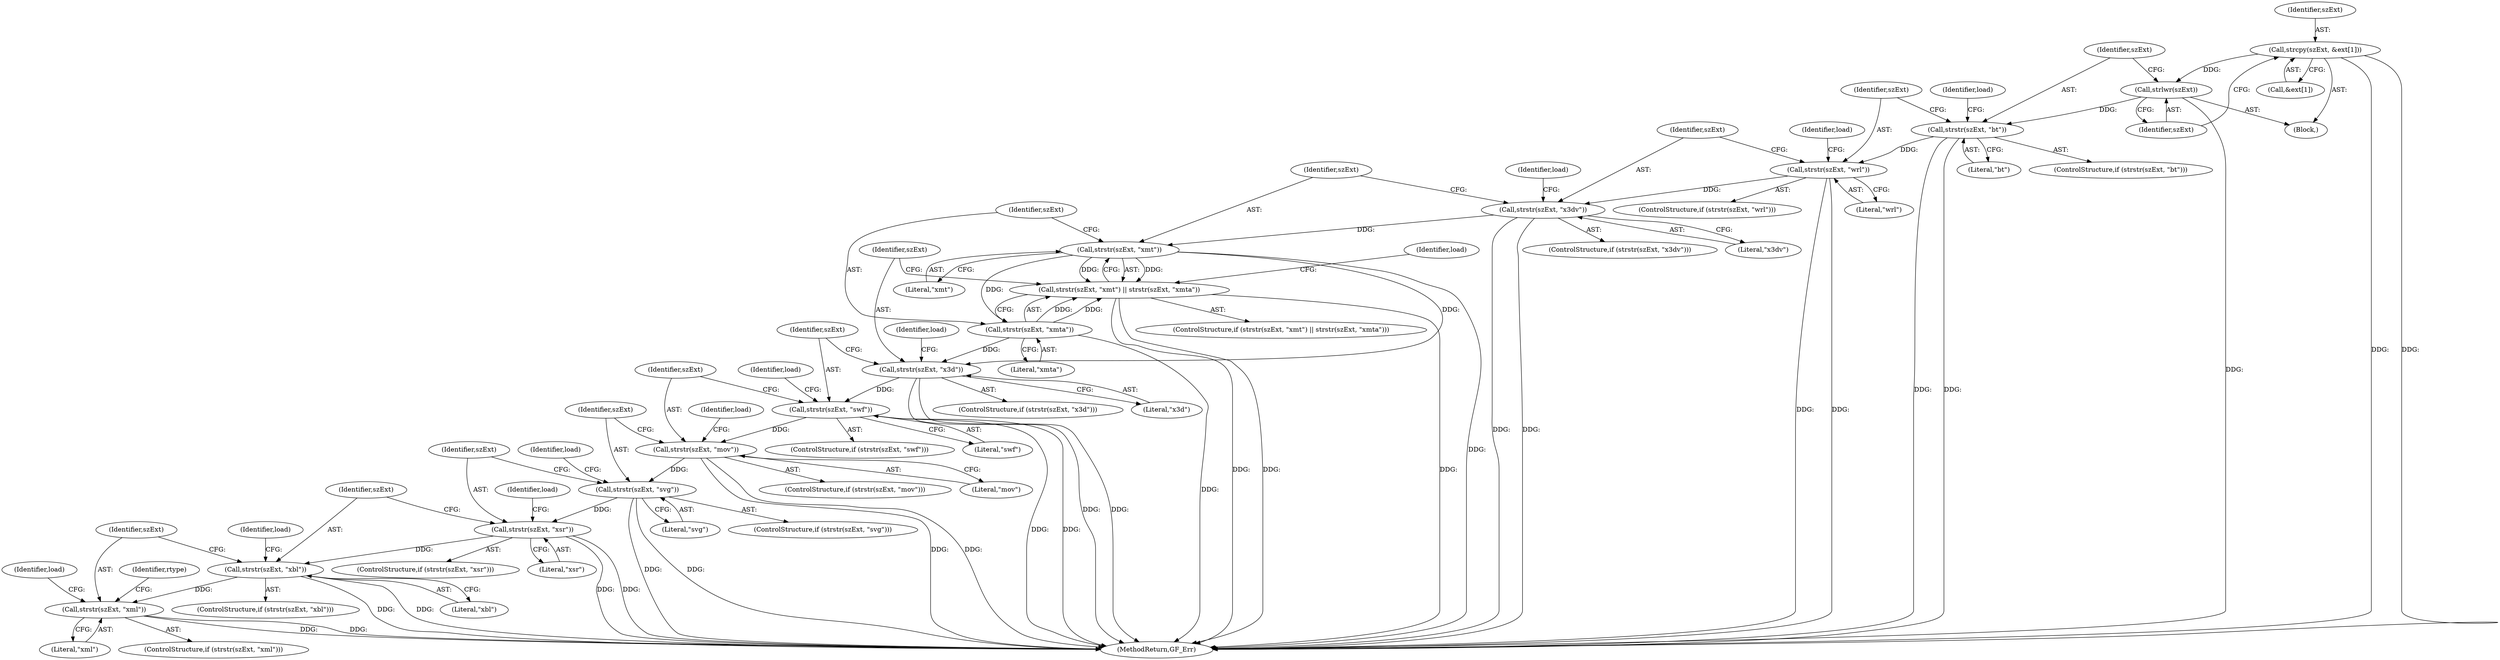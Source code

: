 digraph "0_gpac_35ab4475a7df9b2a4bcab235e379c0c3ec543658_4@array" {
"1000195" [label="(Call,strcpy(szExt, &ext[1]))"];
"1000201" [label="(Call,strlwr(szExt))"];
"1000204" [label="(Call,strstr(szExt, \"bt\"))"];
"1000214" [label="(Call,strstr(szExt, \"wrl\"))"];
"1000224" [label="(Call,strstr(szExt, \"x3dv\"))"];
"1000235" [label="(Call,strstr(szExt, \"xmt\"))"];
"1000234" [label="(Call,strstr(szExt, \"xmt\") || strstr(szExt, \"xmta\"))"];
"1000238" [label="(Call,strstr(szExt, \"xmta\"))"];
"1000248" [label="(Call,strstr(szExt, \"x3d\"))"];
"1000258" [label="(Call,strstr(szExt, \"swf\"))"];
"1000268" [label="(Call,strstr(szExt, \"mov\"))"];
"1000278" [label="(Call,strstr(szExt, \"svg\"))"];
"1000288" [label="(Call,strstr(szExt, \"xsr\"))"];
"1000298" [label="(Call,strstr(szExt, \"xbl\"))"];
"1000308" [label="(Call,strstr(szExt, \"xml\"))"];
"1000372" [label="(Identifier,load)"];
"1000234" [label="(Call,strstr(szExt, \"xmt\") || strstr(szExt, \"xmta\"))"];
"1000258" [label="(Call,strstr(szExt, \"swf\"))"];
"1000273" [label="(Identifier,load)"];
"1000248" [label="(Call,strstr(szExt, \"x3d\"))"];
"1000240" [label="(Literal,\"xmta\")"];
"1000239" [label="(Identifier,szExt)"];
"1000263" [label="(Identifier,load)"];
"1000269" [label="(Identifier,szExt)"];
"1000303" [label="(Identifier,load)"];
"1000129" [label="(Block,)"];
"1000205" [label="(Identifier,szExt)"];
"1000219" [label="(Identifier,load)"];
"1000310" [label="(Literal,\"xml\")"];
"1000235" [label="(Call,strstr(szExt, \"xmt\"))"];
"1000214" [label="(Call,strstr(szExt, \"wrl\"))"];
"1000446" [label="(MethodReturn,GF_Err)"];
"1000289" [label="(Identifier,szExt)"];
"1000257" [label="(ControlStructure,if (strstr(szExt, \"swf\")))"];
"1000226" [label="(Literal,\"x3dv\")"];
"1000223" [label="(ControlStructure,if (strstr(szExt, \"x3dv\")))"];
"1000298" [label="(Call,strstr(szExt, \"xbl\"))"];
"1000229" [label="(Identifier,load)"];
"1000237" [label="(Literal,\"xmt\")"];
"1000249" [label="(Identifier,szExt)"];
"1000196" [label="(Identifier,szExt)"];
"1000206" [label="(Literal,\"bt\")"];
"1000270" [label="(Literal,\"mov\")"];
"1000293" [label="(Identifier,load)"];
"1000300" [label="(Literal,\"xbl\")"];
"1000202" [label="(Identifier,szExt)"];
"1000309" [label="(Identifier,szExt)"];
"1000299" [label="(Identifier,szExt)"];
"1000225" [label="(Identifier,szExt)"];
"1000204" [label="(Call,strstr(szExt, \"bt\"))"];
"1000283" [label="(Identifier,load)"];
"1000203" [label="(ControlStructure,if (strstr(szExt, \"bt\")))"];
"1000236" [label="(Identifier,szExt)"];
"1000287" [label="(ControlStructure,if (strstr(szExt, \"xsr\")))"];
"1000290" [label="(Literal,\"xsr\")"];
"1000195" [label="(Call,strcpy(szExt, &ext[1]))"];
"1000215" [label="(Identifier,szExt)"];
"1000308" [label="(Call,strstr(szExt, \"xml\"))"];
"1000278" [label="(Call,strstr(szExt, \"svg\"))"];
"1000267" [label="(ControlStructure,if (strstr(szExt, \"mov\")))"];
"1000247" [label="(ControlStructure,if (strstr(szExt, \"x3d\")))"];
"1000259" [label="(Identifier,szExt)"];
"1000250" [label="(Literal,\"x3d\")"];
"1000253" [label="(Identifier,load)"];
"1000243" [label="(Identifier,load)"];
"1000224" [label="(Call,strstr(szExt, \"x3dv\"))"];
"1000201" [label="(Call,strlwr(szExt))"];
"1000268" [label="(Call,strstr(szExt, \"mov\"))"];
"1000279" [label="(Identifier,szExt)"];
"1000280" [label="(Literal,\"svg\")"];
"1000288" [label="(Call,strstr(szExt, \"xsr\"))"];
"1000297" [label="(ControlStructure,if (strstr(szExt, \"xbl\")))"];
"1000307" [label="(ControlStructure,if (strstr(szExt, \"xml\")))"];
"1000216" [label="(Literal,\"wrl\")"];
"1000314" [label="(Identifier,rtype)"];
"1000197" [label="(Call,&ext[1])"];
"1000260" [label="(Literal,\"swf\")"];
"1000213" [label="(ControlStructure,if (strstr(szExt, \"wrl\")))"];
"1000233" [label="(ControlStructure,if (strstr(szExt, \"xmt\") || strstr(szExt, \"xmta\")))"];
"1000209" [label="(Identifier,load)"];
"1000277" [label="(ControlStructure,if (strstr(szExt, \"svg\")))"];
"1000238" [label="(Call,strstr(szExt, \"xmta\"))"];
"1000195" -> "1000129"  [label="AST: "];
"1000195" -> "1000197"  [label="CFG: "];
"1000196" -> "1000195"  [label="AST: "];
"1000197" -> "1000195"  [label="AST: "];
"1000202" -> "1000195"  [label="CFG: "];
"1000195" -> "1000446"  [label="DDG: "];
"1000195" -> "1000446"  [label="DDG: "];
"1000195" -> "1000201"  [label="DDG: "];
"1000201" -> "1000129"  [label="AST: "];
"1000201" -> "1000202"  [label="CFG: "];
"1000202" -> "1000201"  [label="AST: "];
"1000205" -> "1000201"  [label="CFG: "];
"1000201" -> "1000446"  [label="DDG: "];
"1000201" -> "1000204"  [label="DDG: "];
"1000204" -> "1000203"  [label="AST: "];
"1000204" -> "1000206"  [label="CFG: "];
"1000205" -> "1000204"  [label="AST: "];
"1000206" -> "1000204"  [label="AST: "];
"1000209" -> "1000204"  [label="CFG: "];
"1000215" -> "1000204"  [label="CFG: "];
"1000204" -> "1000446"  [label="DDG: "];
"1000204" -> "1000446"  [label="DDG: "];
"1000204" -> "1000214"  [label="DDG: "];
"1000214" -> "1000213"  [label="AST: "];
"1000214" -> "1000216"  [label="CFG: "];
"1000215" -> "1000214"  [label="AST: "];
"1000216" -> "1000214"  [label="AST: "];
"1000219" -> "1000214"  [label="CFG: "];
"1000225" -> "1000214"  [label="CFG: "];
"1000214" -> "1000446"  [label="DDG: "];
"1000214" -> "1000446"  [label="DDG: "];
"1000214" -> "1000224"  [label="DDG: "];
"1000224" -> "1000223"  [label="AST: "];
"1000224" -> "1000226"  [label="CFG: "];
"1000225" -> "1000224"  [label="AST: "];
"1000226" -> "1000224"  [label="AST: "];
"1000229" -> "1000224"  [label="CFG: "];
"1000236" -> "1000224"  [label="CFG: "];
"1000224" -> "1000446"  [label="DDG: "];
"1000224" -> "1000446"  [label="DDG: "];
"1000224" -> "1000235"  [label="DDG: "];
"1000235" -> "1000234"  [label="AST: "];
"1000235" -> "1000237"  [label="CFG: "];
"1000236" -> "1000235"  [label="AST: "];
"1000237" -> "1000235"  [label="AST: "];
"1000239" -> "1000235"  [label="CFG: "];
"1000234" -> "1000235"  [label="CFG: "];
"1000235" -> "1000446"  [label="DDG: "];
"1000235" -> "1000234"  [label="DDG: "];
"1000235" -> "1000234"  [label="DDG: "];
"1000235" -> "1000238"  [label="DDG: "];
"1000235" -> "1000248"  [label="DDG: "];
"1000234" -> "1000233"  [label="AST: "];
"1000234" -> "1000238"  [label="CFG: "];
"1000238" -> "1000234"  [label="AST: "];
"1000243" -> "1000234"  [label="CFG: "];
"1000249" -> "1000234"  [label="CFG: "];
"1000234" -> "1000446"  [label="DDG: "];
"1000234" -> "1000446"  [label="DDG: "];
"1000234" -> "1000446"  [label="DDG: "];
"1000238" -> "1000234"  [label="DDG: "];
"1000238" -> "1000234"  [label="DDG: "];
"1000238" -> "1000240"  [label="CFG: "];
"1000239" -> "1000238"  [label="AST: "];
"1000240" -> "1000238"  [label="AST: "];
"1000238" -> "1000446"  [label="DDG: "];
"1000238" -> "1000248"  [label="DDG: "];
"1000248" -> "1000247"  [label="AST: "];
"1000248" -> "1000250"  [label="CFG: "];
"1000249" -> "1000248"  [label="AST: "];
"1000250" -> "1000248"  [label="AST: "];
"1000253" -> "1000248"  [label="CFG: "];
"1000259" -> "1000248"  [label="CFG: "];
"1000248" -> "1000446"  [label="DDG: "];
"1000248" -> "1000446"  [label="DDG: "];
"1000248" -> "1000258"  [label="DDG: "];
"1000258" -> "1000257"  [label="AST: "];
"1000258" -> "1000260"  [label="CFG: "];
"1000259" -> "1000258"  [label="AST: "];
"1000260" -> "1000258"  [label="AST: "];
"1000263" -> "1000258"  [label="CFG: "];
"1000269" -> "1000258"  [label="CFG: "];
"1000258" -> "1000446"  [label="DDG: "];
"1000258" -> "1000446"  [label="DDG: "];
"1000258" -> "1000268"  [label="DDG: "];
"1000268" -> "1000267"  [label="AST: "];
"1000268" -> "1000270"  [label="CFG: "];
"1000269" -> "1000268"  [label="AST: "];
"1000270" -> "1000268"  [label="AST: "];
"1000273" -> "1000268"  [label="CFG: "];
"1000279" -> "1000268"  [label="CFG: "];
"1000268" -> "1000446"  [label="DDG: "];
"1000268" -> "1000446"  [label="DDG: "];
"1000268" -> "1000278"  [label="DDG: "];
"1000278" -> "1000277"  [label="AST: "];
"1000278" -> "1000280"  [label="CFG: "];
"1000279" -> "1000278"  [label="AST: "];
"1000280" -> "1000278"  [label="AST: "];
"1000283" -> "1000278"  [label="CFG: "];
"1000289" -> "1000278"  [label="CFG: "];
"1000278" -> "1000446"  [label="DDG: "];
"1000278" -> "1000446"  [label="DDG: "];
"1000278" -> "1000288"  [label="DDG: "];
"1000288" -> "1000287"  [label="AST: "];
"1000288" -> "1000290"  [label="CFG: "];
"1000289" -> "1000288"  [label="AST: "];
"1000290" -> "1000288"  [label="AST: "];
"1000293" -> "1000288"  [label="CFG: "];
"1000299" -> "1000288"  [label="CFG: "];
"1000288" -> "1000446"  [label="DDG: "];
"1000288" -> "1000446"  [label="DDG: "];
"1000288" -> "1000298"  [label="DDG: "];
"1000298" -> "1000297"  [label="AST: "];
"1000298" -> "1000300"  [label="CFG: "];
"1000299" -> "1000298"  [label="AST: "];
"1000300" -> "1000298"  [label="AST: "];
"1000303" -> "1000298"  [label="CFG: "];
"1000309" -> "1000298"  [label="CFG: "];
"1000298" -> "1000446"  [label="DDG: "];
"1000298" -> "1000446"  [label="DDG: "];
"1000298" -> "1000308"  [label="DDG: "];
"1000308" -> "1000307"  [label="AST: "];
"1000308" -> "1000310"  [label="CFG: "];
"1000309" -> "1000308"  [label="AST: "];
"1000310" -> "1000308"  [label="AST: "];
"1000314" -> "1000308"  [label="CFG: "];
"1000372" -> "1000308"  [label="CFG: "];
"1000308" -> "1000446"  [label="DDG: "];
"1000308" -> "1000446"  [label="DDG: "];
}
